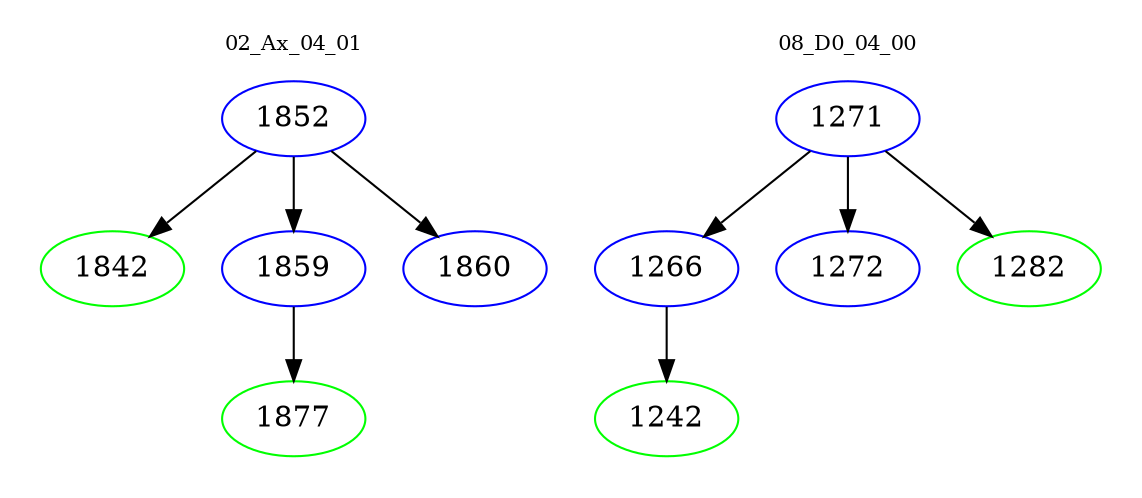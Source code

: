 digraph{
subgraph cluster_0 {
color = white
label = "02_Ax_04_01";
fontsize=10;
T0_1852 [label="1852", color="blue"]
T0_1852 -> T0_1842 [color="black"]
T0_1842 [label="1842", color="green"]
T0_1852 -> T0_1859 [color="black"]
T0_1859 [label="1859", color="blue"]
T0_1859 -> T0_1877 [color="black"]
T0_1877 [label="1877", color="green"]
T0_1852 -> T0_1860 [color="black"]
T0_1860 [label="1860", color="blue"]
}
subgraph cluster_1 {
color = white
label = "08_D0_04_00";
fontsize=10;
T1_1271 [label="1271", color="blue"]
T1_1271 -> T1_1266 [color="black"]
T1_1266 [label="1266", color="blue"]
T1_1266 -> T1_1242 [color="black"]
T1_1242 [label="1242", color="green"]
T1_1271 -> T1_1272 [color="black"]
T1_1272 [label="1272", color="blue"]
T1_1271 -> T1_1282 [color="black"]
T1_1282 [label="1282", color="green"]
}
}

